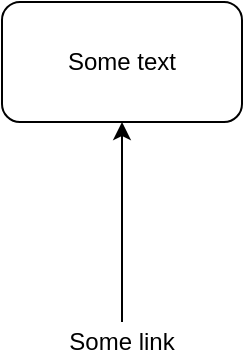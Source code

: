 <mxfile version="13.0.9" pages="2">
    <diagram id="KgwwwuPXLq_iXDXmIebJ" name="Page-1">
        <mxGraphModel dx="562" dy="654" grid="1" gridSize="10" guides="1" tooltips="1" connect="1" arrows="1" fold="1" page="1" pageScale="1" pageWidth="827" pageHeight="1169" math="0" shadow="0">
            <root>
                <object label="" id="0">
                    <mxCell/>
                </object>
                <mxCell id="1" parent="0"/>
                <UserObject label="Some text" link="https://github.com/rlespinasse/qanda" id="X03gjs-y7KjdQwQyzjE4-2">
                    <mxCell style="rounded=1;whiteSpace=wrap;html=1;" parent="1" vertex="1">
                        <mxGeometry x="10" y="10" width="120" height="60" as="geometry"/>
                    </mxCell>
                </UserObject>
                <mxCell id="2" style="edgeStyle=orthogonalEdgeStyle;rounded=0;orthogonalLoop=1;jettySize=auto;html=1;exitX=0.5;exitY=0;exitDx=0;exitDy=0;entryX=0.5;entryY=1;entryDx=0;entryDy=0;" parent="1" source="X03gjs-y7KjdQwQyzjE4-4" target="X03gjs-y7KjdQwQyzjE4-2" edge="1">
                    <mxGeometry relative="1" as="geometry"/>
                </mxCell>
                <UserObject label="Some link" link="https://github.com/rlespinasse/qanda" id="X03gjs-y7KjdQwQyzjE4-4">
                    <mxCell style="text;html=1;strokeColor=none;fillColor=none;align=center;verticalAlign=middle;whiteSpace=wrap;rounded=0;" parent="1" vertex="1">
                        <mxGeometry x="30" y="170" width="80" height="20" as="geometry"/>
                    </mxCell>
                </UserObject>
            </root>
        </mxGraphModel>
    </diagram>
    <diagram name="Page 2" id="WKCg2NcY1VQb7qcMgWaw">
        &#xa;        &#xa;&#xa;
        <mxGraphModel dx="1106" dy="830" grid="1" gridSize="10" guides="1" tooltips="1" connect="1" arrows="1" fold="1" page="1" pageScale="1" pageWidth="827" pageHeight="1169" math="0" shadow="0">
            &#xa;            &#xa;&#xa;
            <root>
                &#xa;                &#xa;&#xa;
                <mxCell id="RwZS0F2J_Ui9ka5hwAdE-0"/>
                &#xa;                &#xa;&#xa;
                <mxCell id="RwZS0F2J_Ui9ka5hwAdE-1" parent="RwZS0F2J_Ui9ka5hwAdE-0"/>
                &#xa;                &#xa;&#xa;
                <UserObject label="Some text" link="https://github.com/rlespinasse/qanda" id="RwZS0F2J_Ui9ka5hwAdE-2">
                    &#xa;                    &#xa;&#xa;
                    <mxCell style="rounded=1;whiteSpace=wrap;html=1;" vertex="1" parent="RwZS0F2J_Ui9ka5hwAdE-1">
                        &#xa;                        &#xa;&#xa;
                        <mxGeometry x="10" y="10" width="120" height="60" as="geometry"/>
                        &#xa;                        &#xa;&#xa;
                    </mxCell>
                    &#xa;                    &#xa;&#xa;
                </UserObject>
                &#xa;                &#xa;&#xa;
                <UserObject label="Some link" link="https://github.com/rlespinasse/qanda" id="RwZS0F2J_Ui9ka5hwAdE-3">
                    &#xa;                    &#xa;&#xa;
                    <mxCell style="text;html=1;strokeColor=none;fillColor=none;align=center;verticalAlign=middle;whiteSpace=wrap;rounded=0;" vertex="1" parent="RwZS0F2J_Ui9ka5hwAdE-1">
                        &#xa;                        &#xa;&#xa;
                        <mxGeometry x="30" y="90" width="80" height="20" as="geometry"/>
                        &#xa;                        &#xa;&#xa;
                    </mxCell>
                    &#xa;                    &#xa;&#xa;
                </UserObject>
                &#xa;                &#xa;&#xa;
            </root>
            &#xa;            &#xa;&#xa;
        </mxGraphModel>
        &#xa;        &#xa;&#xa;
    </diagram>
</mxfile>
